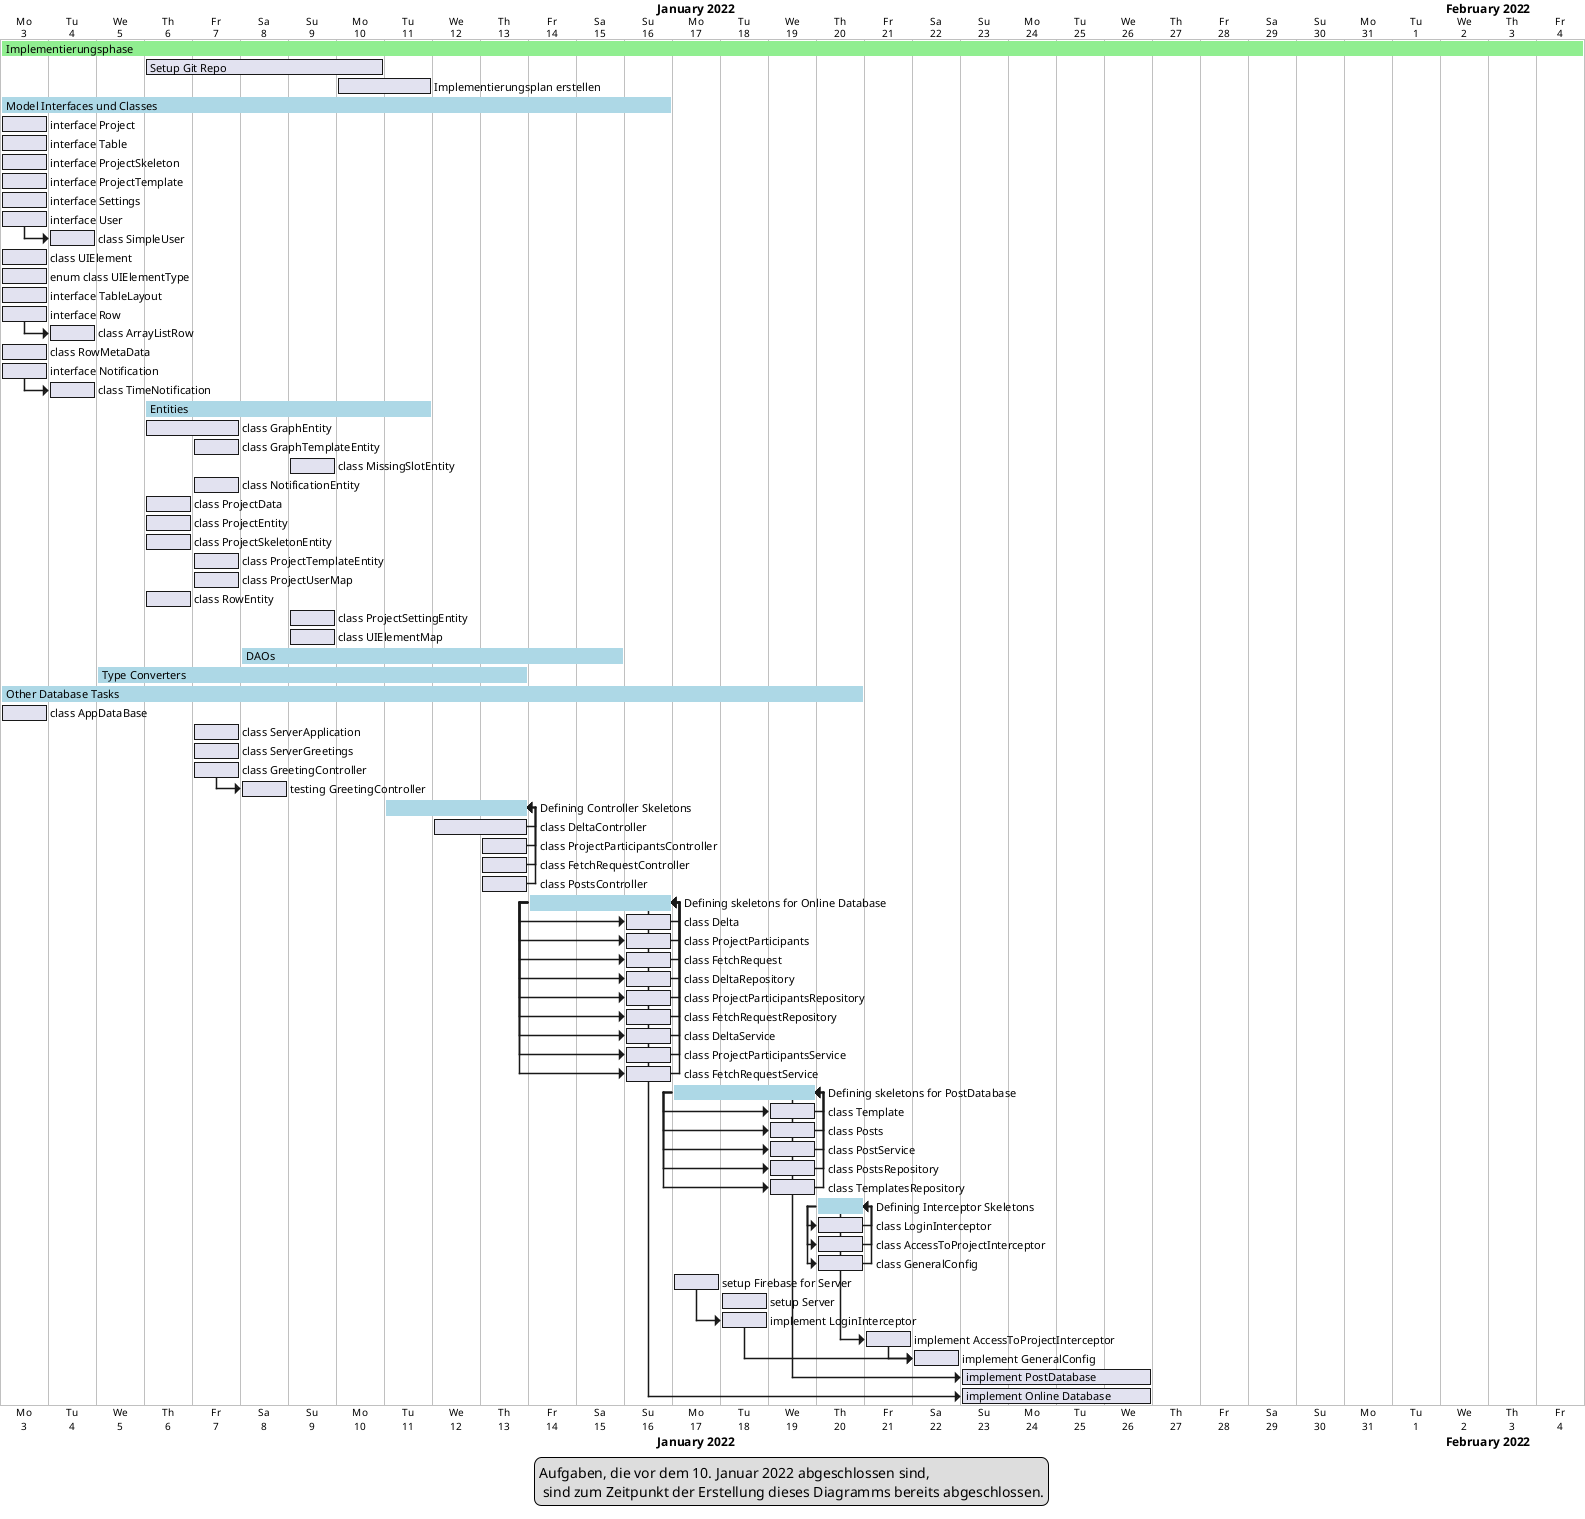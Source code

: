 @startgantt

printscale daily zoom 3

Project starts the 3rd of January 2022

[Implementierungsphase] starts 2022-01-03 and ends 2022-02-04
[Implementierungsphase] is colored in lightgreen
[Setup Git Repo] starts 2022-01-06 and ends 2022-01-10
[Implementierungsplan erstellen] starts 2022-01-10 and lasts 2 days
[Model Interfaces und Classes] starts 2022-01-03 and ends 2022-01-16
[Model Interfaces und Classes] is colored in lightblue
[interface Project] starts 2022-01-03
[interface Table] starts 2022-01-03
[interface ProjectSkeleton] starts 2022-01-03
[interface ProjectTemplate] starts 2022-01-03
[interface Settings] starts 2022-01-03
[interface User] starts 2022-01-03
[class SimpleUser] starts at [interface User]'s end
[class UIElement] starts 2022-01-03
[enum class UIElementType] starts 2022-01-03
[interface Table] starts 2022-01-03
[interface TableLayout] starts 2022-01-03
[interface Row] starts 2022-01-03
[class ArrayListRow] starts at [interface Row]'s end
[class RowMetaData] starts 2022-01-03
[interface Notification] starts 2022-01-03
[class TimeNotification] starts at [interface Notification]'s end

[Entities] starts 2022-01-06 and ends 2022-01-11
[Entities] is colored in lightblue
[class GraphEntity] starts 2022-01-06 and ends 2022-01-07
[class GraphTemplateEntity] starts 2022-01-07
[class MissingSlotEntity] starts 2022-01-09
[class NotificationEntity] starts 2022-01-07
[class ProjectData] starts 2022-01-06
[class ProjectEntity] starts 2022-01-06
[class ProjectSkeletonEntity] starts 2022-01-06
[class ProjectTemplateEntity] starts 2022-01-07
[class ProjectUserMap] starts 2022-01-07
[class RowEntity] starts 2022-01-06
[class ProjectSettingEntity] starts 2022-01-09
[class ProjectSettingEntity] starts 2022-01-09
[class UIElementMap] starts 2022-01-09

[DAOs] starts 2022-01-08 and ends 2022-01-15
[DAOs] is colored in lightblue

[Type Converters] starts 2022-01-05 and ends 2022-01-13
[Type Converters] is colored in lightblue

[Other Database Tasks] starts 2022-01-03 and ends 2022-01-20
[Other Database Tasks] is colored in lightblue
[class AppDataBase] starts 2022-01-03

'----------------------Server---------------------------------------------------'
[class ServerApplication] starts at 2022-01-07 and ends at 2022-01-07
[class ServerGreetings] starts at 2022-01-07 and ends at 2022-01-07
[class GreetingController] starts at 2022-01-07 and ends at 2022-01-07
[testing GreetingController] starts at [class GreetingController]'s end

[Defining Controller Skeletons] starts 2022-01-11
[Defining Controller Skeletons] is colored in lightblue
[class DeltaController] starts 2022-01-12 and ends 2022-01-13
[class ProjectParticipantsController] starts 2022-01-13
[class FetchRequestController] starts 2022-01-13
[class PostsController] starts 2022-01-13
[Defining Controller Skeletons] ends at [class PostsController]'s end
[Defining Controller Skeletons] ends at [class DeltaController]'s end
[Defining Controller Skeletons] ends at [class FetchRequestController]'s end
[Defining Controller Skeletons] ends at [class ProjectParticipantsController]'s end



[Defining skeletons for Online Database] starts at 2022-01-16


 [Defining skeletons for Online Database] is colored in lightblue and lasts 3 days
[class Delta] starts at [Defining skeletons for Online Database]'s start

[class ProjectParticipants] starts at [Defining skeletons for Online Database]'s start
[class FetchRequest] starts at [Defining skeletons for Online Database]'s start
[class DeltaRepository] starts at [Defining skeletons for Online Database]'s start
[class ProjectParticipantsRepository] starts at [Defining skeletons for Online Database]'s start
[class FetchRequestRepository] starts at [Defining skeletons for Online Database]'s start
[class DeltaService] starts at [Defining skeletons for Online Database]'s start
[class ProjectParticipantsService] starts at [Defining skeletons for Online Database]'s start
[class FetchRequestService] starts at [Defining skeletons for Online Database]'s start
[Defining skeletons for Online Database] ends at [class Delta]'s end
[Defining skeletons for Online Database] ends at [class ProjectParticipants]'s end
[Defining skeletons for Online Database] ends at [class FetchRequest]'s end
[Defining skeletons for Online Database] ends at [class DeltaRepository]'s end
[Defining skeletons for Online Database] ends at [class ProjectParticipantsRepository]'s end
[Defining skeletons for Online Database] ends at [class FetchRequestRepository]'s end
[Defining skeletons for Online Database] ends at [class DeltaService]'s end
[Defining skeletons for Online Database] ends at [class ProjectParticipantsService]'s end
[Defining skeletons for Online Database] ends at [class FetchRequestService]'s end


[Defining skeletons for PostDatabase] starts at 2022-01-19
[Defining skeletons for PostDatabase] is colored in lightblue and lasts 3 days
[class Template] starts at [Defining skeletons for PostDatabase]'s start
[class Posts] starts at [Defining skeletons for PostDatabase]'s start
[class PostService] starts at [Defining skeletons for PostDatabase]'s start
[class PostsRepository] starts at [Defining skeletons for PostDatabase]'s start
[class TemplatesRepository] starts at [Defining skeletons for PostDatabase]'s start
[Defining skeletons for PostDatabase] ends at [class Template]'s end
[Defining skeletons for PostDatabase] ends at [class Posts]'s end
[Defining skeletons for PostDatabase] ends at [class PostService]'s end
[Defining skeletons for PostDatabase] ends at [class PostsRepository]'s end
[Defining skeletons for PostDatabase] ends at [class TemplatesRepository]'s end

[Defining Interceptor Skeletons] starts at 2022-01-20 and is colored in lightblue

[class LoginInterceptor] starts at [Defining Interceptor Skeletons]'s start
[class AccessToProjectInterceptor] starts at [Defining Interceptor Skeletons]'s start
[class GeneralConfig] starts at [Defining Interceptor Skeletons]'s start

[Defining Interceptor Skeletons] ends at [class LoginInterceptor]'s end
[Defining Interceptor Skeletons] ends at [class AccessToProjectInterceptor]'s end
[Defining Interceptor Skeletons] ends at [class GeneralConfig]'s end

[setup Firebase for Server] starts at 2022-01-17
[setup Server] starts at 2022-01-18

[implement LoginInterceptor] starts at [setup Firebase for Server]'s end
[implement AccessToProjectInterceptor] starts at [Defining Interceptor Skeletons]'s end
[implement GeneralConfig] starts at [implement LoginInterceptor]'s end
[implement GeneralConfig] starts at [implement AccessToProjectInterceptor]'s end
[implement PostDatabase] starts at [Defining skeletons for PostDatabase]'s end and starts at 2022-01-23 and lasts 4 days
[implement Online Database] starts at [Defining skeletons for Online Database]'s end  and starts at 2022-01-23 and lasts 4 days





legend
    Aufgaben, die vor dem 10. Januar 2022 abgeschlossen sind,
     sind zum Zeitpunkt der Erstellung dieses Diagramms bereits abgeschlossen.
end legend



@endgantt